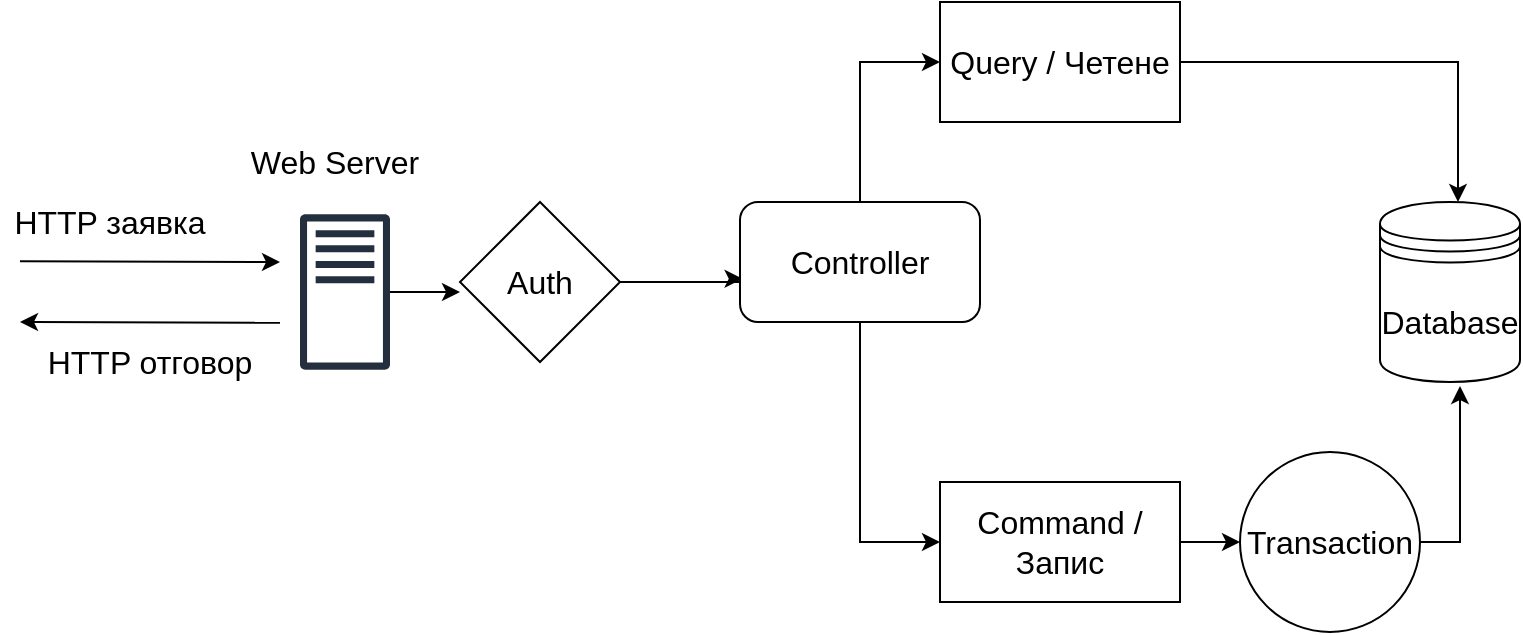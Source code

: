 <mxfile version="12.6.4" type="device"><diagram id="_YwtKrNf_jBfnGIPYIcy" name="Page-1"><mxGraphModel dx="1346" dy="817" grid="1" gridSize="10" guides="1" tooltips="1" connect="1" arrows="1" fold="1" page="1" pageScale="1" pageWidth="850" pageHeight="1100" math="0" shadow="0"><root><mxCell id="0"/><mxCell id="1" parent="0"/><mxCell id="9yTvXqJRBB17aaB_5M0E-1" value="" style="endArrow=classic;html=1;" edge="1" parent="1"><mxGeometry width="50" height="50" relative="1" as="geometry"><mxPoint x="40" y="259.58" as="sourcePoint"/><mxPoint x="170" y="260" as="targetPoint"/></mxGeometry></mxCell><mxCell id="9yTvXqJRBB17aaB_5M0E-5" style="edgeStyle=orthogonalEdgeStyle;rounded=0;orthogonalLoop=1;jettySize=auto;html=1;entryX=0.011;entryY=0.64;entryDx=0;entryDy=0;entryPerimeter=0;" edge="1" parent="1" source="9yTvXqJRBB17aaB_5M0E-2" target="9yTvXqJRBB17aaB_5M0E-6"><mxGeometry relative="1" as="geometry"><mxPoint x="400" y="260" as="targetPoint"/><Array as="points"><mxPoint x="400" y="270"/><mxPoint x="400" y="268"/></Array></mxGeometry></mxCell><mxCell id="9yTvXqJRBB17aaB_5M0E-2" value="&lt;font style=&quot;font-size: 16px&quot;&gt;Auth&lt;/font&gt;" style="rhombus;whiteSpace=wrap;html=1;" vertex="1" parent="1"><mxGeometry x="260" y="230" width="80" height="80" as="geometry"/></mxCell><mxCell id="9yTvXqJRBB17aaB_5M0E-7" style="edgeStyle=orthogonalEdgeStyle;rounded=0;orthogonalLoop=1;jettySize=auto;html=1;entryX=0;entryY=0.5;entryDx=0;entryDy=0;" edge="1" parent="1" source="9yTvXqJRBB17aaB_5M0E-6" target="9yTvXqJRBB17aaB_5M0E-8"><mxGeometry relative="1" as="geometry"><mxPoint x="540" y="160" as="targetPoint"/><Array as="points"><mxPoint x="460" y="160"/></Array></mxGeometry></mxCell><mxCell id="9yTvXqJRBB17aaB_5M0E-9" style="edgeStyle=orthogonalEdgeStyle;rounded=0;orthogonalLoop=1;jettySize=auto;html=1;entryX=0;entryY=0.5;entryDx=0;entryDy=0;" edge="1" parent="1" source="9yTvXqJRBB17aaB_5M0E-6" target="9yTvXqJRBB17aaB_5M0E-10"><mxGeometry relative="1" as="geometry"><mxPoint x="540" y="400" as="targetPoint"/><Array as="points"><mxPoint x="460" y="400"/></Array></mxGeometry></mxCell><mxCell id="9yTvXqJRBB17aaB_5M0E-6" value="&lt;font style=&quot;font-size: 16px&quot;&gt;Controller&lt;/font&gt;" style="rounded=1;whiteSpace=wrap;html=1;" vertex="1" parent="1"><mxGeometry x="400" y="230" width="120" height="60" as="geometry"/></mxCell><mxCell id="9yTvXqJRBB17aaB_5M0E-12" style="edgeStyle=orthogonalEdgeStyle;rounded=0;orthogonalLoop=1;jettySize=auto;html=1;" edge="1" parent="1" source="9yTvXqJRBB17aaB_5M0E-8"><mxGeometry relative="1" as="geometry"><mxPoint x="759" y="230" as="targetPoint"/><Array as="points"><mxPoint x="759" y="160"/></Array></mxGeometry></mxCell><mxCell id="9yTvXqJRBB17aaB_5M0E-8" value="&lt;font style=&quot;font-size: 16px&quot;&gt;Query / Четене&lt;/font&gt;" style="rounded=0;whiteSpace=wrap;html=1;" vertex="1" parent="1"><mxGeometry x="500" y="130" width="120" height="60" as="geometry"/></mxCell><mxCell id="9yTvXqJRBB17aaB_5M0E-14" style="edgeStyle=orthogonalEdgeStyle;rounded=0;orthogonalLoop=1;jettySize=auto;html=1;entryX=0;entryY=0.5;entryDx=0;entryDy=0;" edge="1" parent="1" source="9yTvXqJRBB17aaB_5M0E-10" target="9yTvXqJRBB17aaB_5M0E-13"><mxGeometry relative="1" as="geometry"/></mxCell><mxCell id="9yTvXqJRBB17aaB_5M0E-10" value="&lt;font style=&quot;font-size: 16px&quot;&gt;Command / Запис&lt;/font&gt;" style="rounded=0;whiteSpace=wrap;html=1;" vertex="1" parent="1"><mxGeometry x="500" y="370" width="120" height="60" as="geometry"/></mxCell><mxCell id="9yTvXqJRBB17aaB_5M0E-11" value="&lt;font style=&quot;font-size: 16px&quot;&gt;Database&lt;/font&gt;" style="shape=datastore;whiteSpace=wrap;html=1;" vertex="1" parent="1"><mxGeometry x="720" y="230" width="70" height="90" as="geometry"/></mxCell><mxCell id="9yTvXqJRBB17aaB_5M0E-15" style="edgeStyle=orthogonalEdgeStyle;rounded=0;orthogonalLoop=1;jettySize=auto;html=1;" edge="1" parent="1" source="9yTvXqJRBB17aaB_5M0E-13"><mxGeometry relative="1" as="geometry"><mxPoint x="760" y="322" as="targetPoint"/><Array as="points"><mxPoint x="760" y="400"/><mxPoint x="760" y="322"/></Array></mxGeometry></mxCell><mxCell id="9yTvXqJRBB17aaB_5M0E-13" value="&lt;font style=&quot;font-size: 16px&quot;&gt;Transaction&lt;/font&gt;" style="ellipse;whiteSpace=wrap;html=1;aspect=fixed;" vertex="1" parent="1"><mxGeometry x="650" y="355" width="90" height="90" as="geometry"/></mxCell><mxCell id="9yTvXqJRBB17aaB_5M0E-16" value="&lt;font style=&quot;font-size: 16px&quot;&gt;HTTP заявка&lt;/font&gt;" style="text;html=1;strokeColor=none;fillColor=none;align=center;verticalAlign=middle;whiteSpace=wrap;rounded=0;" vertex="1" parent="1"><mxGeometry x="30" y="230" width="110" height="20" as="geometry"/></mxCell><mxCell id="9yTvXqJRBB17aaB_5M0E-25" style="edgeStyle=orthogonalEdgeStyle;rounded=0;orthogonalLoop=1;jettySize=auto;html=1;entryX=0;entryY=0.563;entryDx=0;entryDy=0;entryPerimeter=0;startArrow=none;startFill=0;endArrow=classic;endFill=1;" edge="1" parent="1" source="9yTvXqJRBB17aaB_5M0E-18" target="9yTvXqJRBB17aaB_5M0E-2"><mxGeometry relative="1" as="geometry"/></mxCell><mxCell id="9yTvXqJRBB17aaB_5M0E-18" value="" style="outlineConnect=0;fontColor=#232F3E;gradientColor=none;fillColor=#232F3E;strokeColor=none;dashed=0;verticalLabelPosition=bottom;verticalAlign=top;align=center;html=1;fontSize=12;fontStyle=0;aspect=fixed;pointerEvents=1;shape=mxgraph.aws4.traditional_server;" vertex="1" parent="1"><mxGeometry x="180" y="236" width="45" height="78" as="geometry"/></mxCell><mxCell id="9yTvXqJRBB17aaB_5M0E-22" value="" style="endArrow=none;html=1;startArrow=classic;startFill=1;endFill=0;" edge="1" parent="1"><mxGeometry width="50" height="50" relative="1" as="geometry"><mxPoint x="40" y="290.0" as="sourcePoint"/><mxPoint x="170" y="290.42" as="targetPoint"/></mxGeometry></mxCell><mxCell id="9yTvXqJRBB17aaB_5M0E-23" value="&lt;font style=&quot;font-size: 16px&quot;&gt;HTTP отговор&lt;/font&gt;" style="text;html=1;strokeColor=none;fillColor=none;align=center;verticalAlign=middle;whiteSpace=wrap;rounded=0;" vertex="1" parent="1"><mxGeometry x="50" y="300" width="110" height="20" as="geometry"/></mxCell><mxCell id="9yTvXqJRBB17aaB_5M0E-26" value="&lt;font style=&quot;font-size: 16px&quot;&gt;Web Server&lt;/font&gt;" style="text;html=1;strokeColor=none;fillColor=none;align=center;verticalAlign=middle;whiteSpace=wrap;rounded=0;" vertex="1" parent="1"><mxGeometry x="150" y="200" width="95" height="20" as="geometry"/></mxCell></root></mxGraphModel></diagram></mxfile>